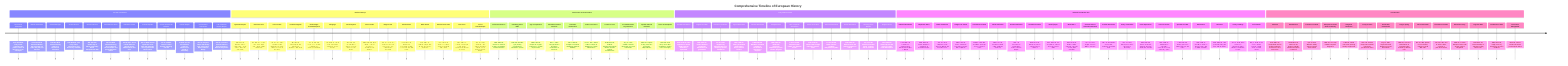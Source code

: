 timeline
    title Comprehensive Timeline of European History
    section Ancient Foundations
        Mycenaean Civilization : 1600-1100 BCE, Early Greek civilization with palatial centers at Mycenae, Tiryns, and Pylos
        Minoan Civilization : 2700-1420 BCE, Advanced Bronze Age civilization on Crete with palace at Knossos
        Greek Dark Ages : 1100-800 BCE, Period following collapse of Mycenaean civilization
        Archaic Greece : 800-480 BCE, Rise of city-states, colonization, early democracy in Athens
        Classical Greece : 480-323 BCE, Golden Age of Athens, philosophy, drama, Peloponnesian War
        Alexander the Great : 336-323 BCE, Macedonian king who conquered Persian Empire and spread Hellenistic culture
        Hellenistic Period : 323-31 BCE, Greek cultural influence spreads across Mediterranean and Asia
        Roman Republic : 509-27 BCE, Roman expansion, Punic Wars with Carthage, rise of generals like Julius Caesar
        Caesar Crosses the Rubicon : Jan 10, 49 BCE, Caesar's fateful decision triggering civil war
        Roman Empire : 27 BCE-476 CE, Pax Romana, extensive infrastructure, spread of Christianity
        Constantine's Conversion : 312 CE, Emperor adopts Christianity after vision before Battle of Milvian Bridge
        Fall of Western Roman Empire : 476 CE, Germanic chieftain Odoacer deposes Emperor Romulus Augustulus

    section Medieval Europe
        Byzantine Empire : 330-1453 CE, Eastern Roman continuation, Greek culture, Orthodox Christianity
        Justinian's Rule : 527-565 CE, Corpus Juris Civilis legal code, Hagia Sophia construction
        Rise of Islam : 632-750 CE, Rapid expansion after Muhammad's death, influence on Iberia and Sicily
        Frankish Kingdom : 481-843 CE, Merovingian and Carolingian dynasties unite Gaul
        Charlemagne Crowned Emperor : Dec 25, 800 CE, Pope Leo III crowns Frankish king, reviving imperial title
        Viking Age : 793-1066 CE, Norse raids, exploration, settlement across Europe
        Feudal System : 900-1300 CE, Decentralized political structure based on land tenure
        First Crusade : 1095-1099 CE, Pope Urban II calls for recapture of Jerusalem from Muslims
        Magna Carta : June 15, 1215, King John forced to limit royal power, early constitutional document
        Scholasticism : 1100-1500 CE, Intellectual movement seeking to reconcile faith with reason
        Black Death : 1347-1351 CE, Bubonic plague kills 30-60% of Europe's population
        Hundred Years' War : 1337-1453 CE, Series of conflicts between England and France
        Joan of Arc : 1429-1431 CE, French peasant girl leads armies, captured and burned as heretic
        Fall of Constantinople : May 29, 1453, Ottoman Turks capture Byzantine capital, end of Eastern Roman Empire

    section Renaissance and Reformation
        Italian Renaissance : 1350-1550 CE, Revival of classical learning, humanism, artistic innovation
        Gutenberg Prints Bible : 1455 CE, Movable type printing revolutionizes information spread
        Age of Exploration : 1450-1650 CE, European voyages of discovery, colonial empires form
        Columbus Reaches Americas : Oct 12, 1492, Voyage initiates European colonization of Americas
        Protestant Reformation : 1517-1648 CE, Religious revolution challenging Catholic authority
        Luther's 95 Theses : Oct 31, 1517, Martin Luther's critique of indulgences sparks Reformation
        Council of Trent : 1545-1563 CE, Catholic Counter-Reformation defines doctrine against Protestantism
        St. Bartholomew's Day Massacre : Aug 24, 1572, Catholics murder thousands of French Protestants
        Spanish Armada Defeated : 1588 CE, English victory preserves Protestant independence
        Peace of Westphalia : 1648 CE, Ends Thirty Years' War, establishes modern state sovereignty

    section Early Modern Period
        Scientific Revolution : 1550-1700 CE, New approach to natural world based on observation, experiment
        English Civil War : 1642-1651 CE, Conflict between Crown and Parliament over governance
        Execution of Charles I : Jan 30, 1649, English king beheaded after trial, temporary republic established
        Age of Absolutism : 1650-1789 CE, Strong centralized monarchies in France, Russia, Prussia
        Glorious Revolution : 1688-1689 CE, Bloodless overthrow establishes constitutional monarchy in England
        Enlightenment : 1685-1815 CE, Intellectual movement emphasizing reason, science, progress
        War of Spanish Succession : 1701-1714 CE, Major European conflict over Spanish throne
        Seven Years' War : 1756-1763 CE, Global conflict fought in Europe, America, India
        American Revolution : 1775-1783 CE, British colonies establish independent republic
        French Revolution : 1789-1799 CE, Radical social and political upheaval in France
        Storming of the Bastille : July 14, 1789, Parisian mob takes prison, symbolic start of revolution
        Reign of Terror : 1793-1794 CE, Radical phase with mass executions under Robespierre

    section Industrial and Modern Era
        Industrial Revolution : 1760-1840 CE, Transition to manufacturing, urbanization begins in Britain
        Napoleonic Wars : 1803-1815 CE, French Emperor's campaigns to dominate Europe
        Battle of Waterloo : June 18, 1815, Napoleon's final defeat by British and Prussian forces
        Congress of Vienna : 1814-1815 CE, Peace settlement reorganizing Europe after Napoleon
        Revolutions of 1848 : Multiple nationalist and liberal uprisings across European states
        Italian Unification : 1861-1871 CE, Peninsula united under Sardinian monarchy
        German Unification : 1871 CE, Prussian-led consolidation creates German Empire
        Scramble for Africa : 1881-1914 CE, European powers partition African continent
        Belle Époque : 1871-1914 CE, Era of optimism, cultural innovation before WWI
        World War I : 1914-1918 CE, Global conflict centered in Europe causing 40M casualties
        Assassination of Archduke Ferdinand : June 28, 1914, Trigger event for WWI in Sarajevo
        Russian Revolution : 1917 CE, Bolsheviks seize power, establish communist state
        Treaty of Versailles : June 28, 1919, Harsh peace terms imposed on Germany
        Great Depression : 1929-1939 CE, Severe economic downturn affecting all Western nations
        Rise of Fascism : 1922-1939 CE, Authoritarian nationalist movements in Italy, Germany, Spain
        Spanish Civil War : 1936-1939 CE, Testing ground for WWII weapons and tactics
        World War II : 1939-1945 CE, Deadliest conflict in human history with 70-85M casualties
        Holocaust : 1941-1945 CE, Nazi genocide killing 6M Jews and 5M others
        D-Day Landings : June 6, 1944, Allied invasion of Normandy begins liberation of Western Europe
        Fall of Berlin : May 2, 1945, Soviet forces capture German capital, Hitler commits suicide

    section Post-War Era
        Cold War : 1947-1991 CE, Geopolitical tension between Western democracies and Soviet bloc
        Marshall Plan : 1948-1952 CE, American aid program rebuilds Western European economies
        Formation of NATO : April 4, 1949, Western military alliance against Soviet threat
        European Coal and Steel Community : 1951 CE, First step toward European integration
        Hungarian Revolution : 1956 CE, Failed anti-Soviet uprising brutally suppressed
        Treaty of Rome : 1957 CE, Creates European Economic Community, predecessor to EU
        Berlin Wall Construction : Aug 13, 1961, Physical division between East and West Berlin
        Prague Spring : 1968 CE, Period of liberalization in Czechoslovakia crushed by Warsaw Pact
        Fall of Berlin Wall : Nov 9, 1989, Symbol of Iron Curtain's collapse as Cold War ends
        Dissolution of USSR : Dec 26, 1991, End of Soviet Union, creation of post-Soviet states
        Maastricht Treaty : 1992 CE, Creates European Union with deeper political integration
        Yugoslav Wars : 1991-2001 CE, Violent breakup of Yugoslavia along ethnic lines
        Introduction of Euro : 1999-2002 CE, Single currency adopted by most EU members
        EU Eastern Enlargement : 2004 CE, Former Communist states join European Union